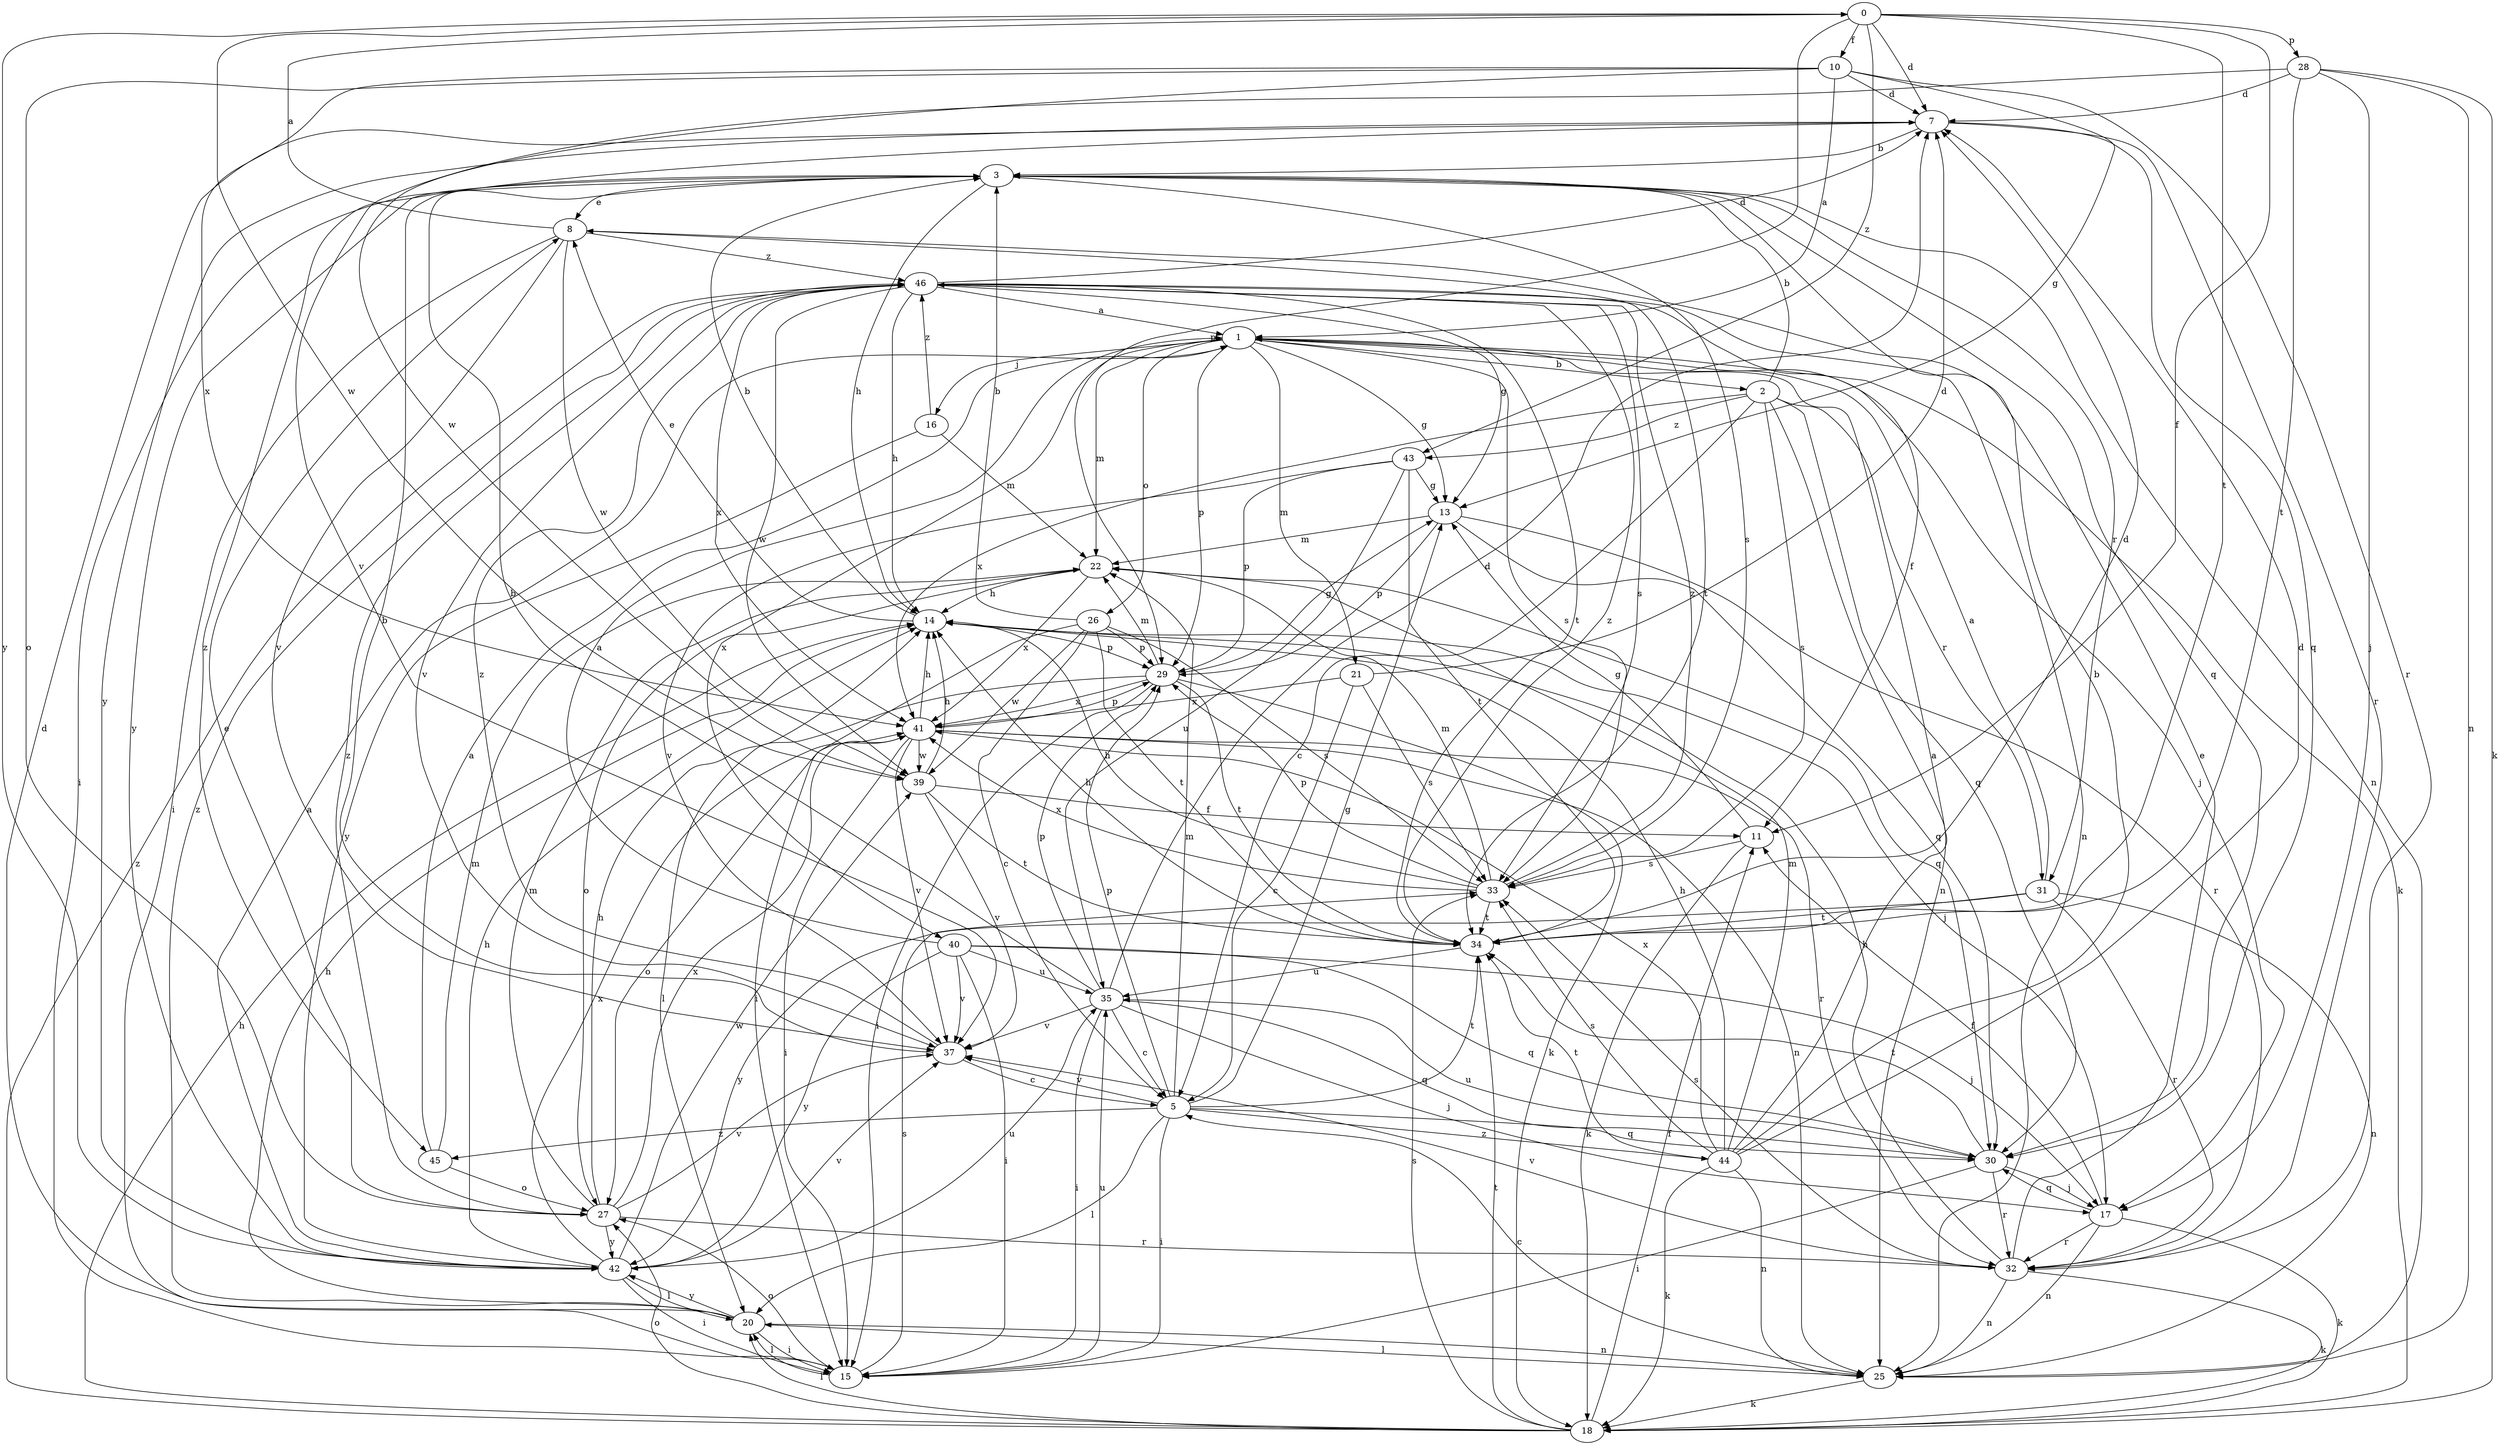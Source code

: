 strict digraph  {
0;
1;
2;
3;
5;
7;
8;
10;
11;
13;
14;
15;
16;
17;
18;
20;
21;
22;
25;
26;
27;
28;
29;
30;
31;
32;
33;
34;
35;
37;
39;
40;
41;
42;
43;
44;
45;
46;
0 -> 7  [label=d];
0 -> 10  [label=f];
0 -> 11  [label=f];
0 -> 28  [label=p];
0 -> 29  [label=p];
0 -> 34  [label=t];
0 -> 39  [label=w];
0 -> 42  [label=y];
0 -> 43  [label=z];
1 -> 2  [label=b];
1 -> 13  [label=g];
1 -> 16  [label=j];
1 -> 17  [label=j];
1 -> 18  [label=k];
1 -> 21  [label=m];
1 -> 22  [label=m];
1 -> 26  [label=o];
1 -> 29  [label=p];
1 -> 33  [label=s];
1 -> 40  [label=x];
2 -> 3  [label=b];
2 -> 5  [label=c];
2 -> 25  [label=n];
2 -> 30  [label=q];
2 -> 31  [label=r];
2 -> 33  [label=s];
2 -> 41  [label=x];
2 -> 43  [label=z];
3 -> 8  [label=e];
3 -> 14  [label=h];
3 -> 15  [label=i];
3 -> 25  [label=n];
3 -> 30  [label=q];
3 -> 31  [label=r];
3 -> 33  [label=s];
3 -> 42  [label=y];
5 -> 13  [label=g];
5 -> 15  [label=i];
5 -> 20  [label=l];
5 -> 22  [label=m];
5 -> 29  [label=p];
5 -> 30  [label=q];
5 -> 34  [label=t];
5 -> 37  [label=v];
5 -> 44  [label=z];
5 -> 45  [label=z];
7 -> 3  [label=b];
7 -> 30  [label=q];
7 -> 32  [label=r];
7 -> 42  [label=y];
7 -> 45  [label=z];
8 -> 0  [label=a];
8 -> 15  [label=i];
8 -> 34  [label=t];
8 -> 37  [label=v];
8 -> 39  [label=w];
8 -> 46  [label=z];
10 -> 1  [label=a];
10 -> 7  [label=d];
10 -> 13  [label=g];
10 -> 27  [label=o];
10 -> 32  [label=r];
10 -> 39  [label=w];
10 -> 41  [label=x];
11 -> 13  [label=g];
11 -> 18  [label=k];
11 -> 33  [label=s];
13 -> 22  [label=m];
13 -> 29  [label=p];
13 -> 30  [label=q];
13 -> 32  [label=r];
14 -> 3  [label=b];
14 -> 8  [label=e];
14 -> 17  [label=j];
14 -> 29  [label=p];
15 -> 20  [label=l];
15 -> 27  [label=o];
15 -> 33  [label=s];
15 -> 35  [label=u];
16 -> 22  [label=m];
16 -> 42  [label=y];
16 -> 46  [label=z];
17 -> 11  [label=f];
17 -> 18  [label=k];
17 -> 25  [label=n];
17 -> 30  [label=q];
17 -> 32  [label=r];
18 -> 11  [label=f];
18 -> 14  [label=h];
18 -> 20  [label=l];
18 -> 27  [label=o];
18 -> 33  [label=s];
18 -> 34  [label=t];
18 -> 46  [label=z];
20 -> 7  [label=d];
20 -> 14  [label=h];
20 -> 15  [label=i];
20 -> 25  [label=n];
20 -> 42  [label=y];
20 -> 46  [label=z];
21 -> 5  [label=c];
21 -> 7  [label=d];
21 -> 33  [label=s];
21 -> 41  [label=x];
22 -> 14  [label=h];
22 -> 27  [label=o];
22 -> 30  [label=q];
22 -> 41  [label=x];
25 -> 5  [label=c];
25 -> 18  [label=k];
25 -> 20  [label=l];
26 -> 3  [label=b];
26 -> 5  [label=c];
26 -> 15  [label=i];
26 -> 29  [label=p];
26 -> 33  [label=s];
26 -> 34  [label=t];
26 -> 39  [label=w];
27 -> 8  [label=e];
27 -> 14  [label=h];
27 -> 22  [label=m];
27 -> 32  [label=r];
27 -> 37  [label=v];
27 -> 41  [label=x];
27 -> 42  [label=y];
27 -> 46  [label=z];
28 -> 7  [label=d];
28 -> 17  [label=j];
28 -> 18  [label=k];
28 -> 25  [label=n];
28 -> 34  [label=t];
28 -> 37  [label=v];
29 -> 13  [label=g];
29 -> 15  [label=i];
29 -> 18  [label=k];
29 -> 20  [label=l];
29 -> 22  [label=m];
29 -> 34  [label=t];
29 -> 41  [label=x];
30 -> 15  [label=i];
30 -> 17  [label=j];
30 -> 32  [label=r];
30 -> 34  [label=t];
30 -> 35  [label=u];
31 -> 1  [label=a];
31 -> 25  [label=n];
31 -> 32  [label=r];
31 -> 34  [label=t];
31 -> 42  [label=y];
32 -> 8  [label=e];
32 -> 14  [label=h];
32 -> 18  [label=k];
32 -> 25  [label=n];
32 -> 33  [label=s];
32 -> 37  [label=v];
33 -> 14  [label=h];
33 -> 22  [label=m];
33 -> 29  [label=p];
33 -> 34  [label=t];
33 -> 41  [label=x];
33 -> 46  [label=z];
34 -> 7  [label=d];
34 -> 14  [label=h];
34 -> 35  [label=u];
34 -> 46  [label=z];
35 -> 3  [label=b];
35 -> 5  [label=c];
35 -> 7  [label=d];
35 -> 15  [label=i];
35 -> 17  [label=j];
35 -> 29  [label=p];
35 -> 30  [label=q];
35 -> 37  [label=v];
37 -> 3  [label=b];
37 -> 5  [label=c];
37 -> 46  [label=z];
39 -> 11  [label=f];
39 -> 14  [label=h];
39 -> 34  [label=t];
39 -> 37  [label=v];
40 -> 1  [label=a];
40 -> 15  [label=i];
40 -> 17  [label=j];
40 -> 30  [label=q];
40 -> 35  [label=u];
40 -> 37  [label=v];
40 -> 42  [label=y];
41 -> 14  [label=h];
41 -> 15  [label=i];
41 -> 25  [label=n];
41 -> 27  [label=o];
41 -> 29  [label=p];
41 -> 32  [label=r];
41 -> 37  [label=v];
41 -> 39  [label=w];
42 -> 1  [label=a];
42 -> 14  [label=h];
42 -> 15  [label=i];
42 -> 20  [label=l];
42 -> 35  [label=u];
42 -> 37  [label=v];
42 -> 39  [label=w];
42 -> 41  [label=x];
43 -> 13  [label=g];
43 -> 29  [label=p];
43 -> 34  [label=t];
43 -> 35  [label=u];
43 -> 37  [label=v];
44 -> 1  [label=a];
44 -> 3  [label=b];
44 -> 7  [label=d];
44 -> 14  [label=h];
44 -> 18  [label=k];
44 -> 22  [label=m];
44 -> 25  [label=n];
44 -> 33  [label=s];
44 -> 34  [label=t];
44 -> 41  [label=x];
45 -> 1  [label=a];
45 -> 22  [label=m];
45 -> 27  [label=o];
46 -> 1  [label=a];
46 -> 7  [label=d];
46 -> 11  [label=f];
46 -> 13  [label=g];
46 -> 14  [label=h];
46 -> 25  [label=n];
46 -> 33  [label=s];
46 -> 34  [label=t];
46 -> 37  [label=v];
46 -> 39  [label=w];
46 -> 41  [label=x];
}
